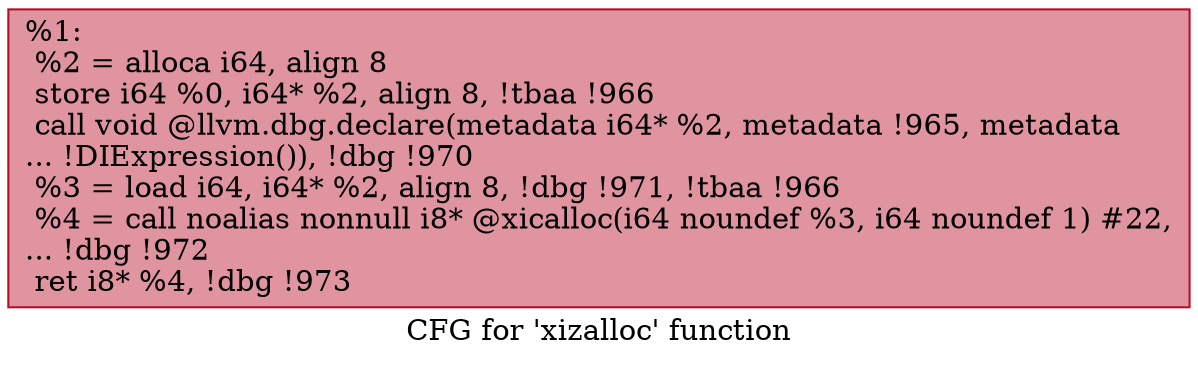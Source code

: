 digraph "CFG for 'xizalloc' function" {
	label="CFG for 'xizalloc' function";

	Node0x23d3fa0 [shape=record,color="#b70d28ff", style=filled, fillcolor="#b70d2870",label="{%1:\l  %2 = alloca i64, align 8\l  store i64 %0, i64* %2, align 8, !tbaa !966\l  call void @llvm.dbg.declare(metadata i64* %2, metadata !965, metadata\l... !DIExpression()), !dbg !970\l  %3 = load i64, i64* %2, align 8, !dbg !971, !tbaa !966\l  %4 = call noalias nonnull i8* @xicalloc(i64 noundef %3, i64 noundef 1) #22,\l... !dbg !972\l  ret i8* %4, !dbg !973\l}"];
}
